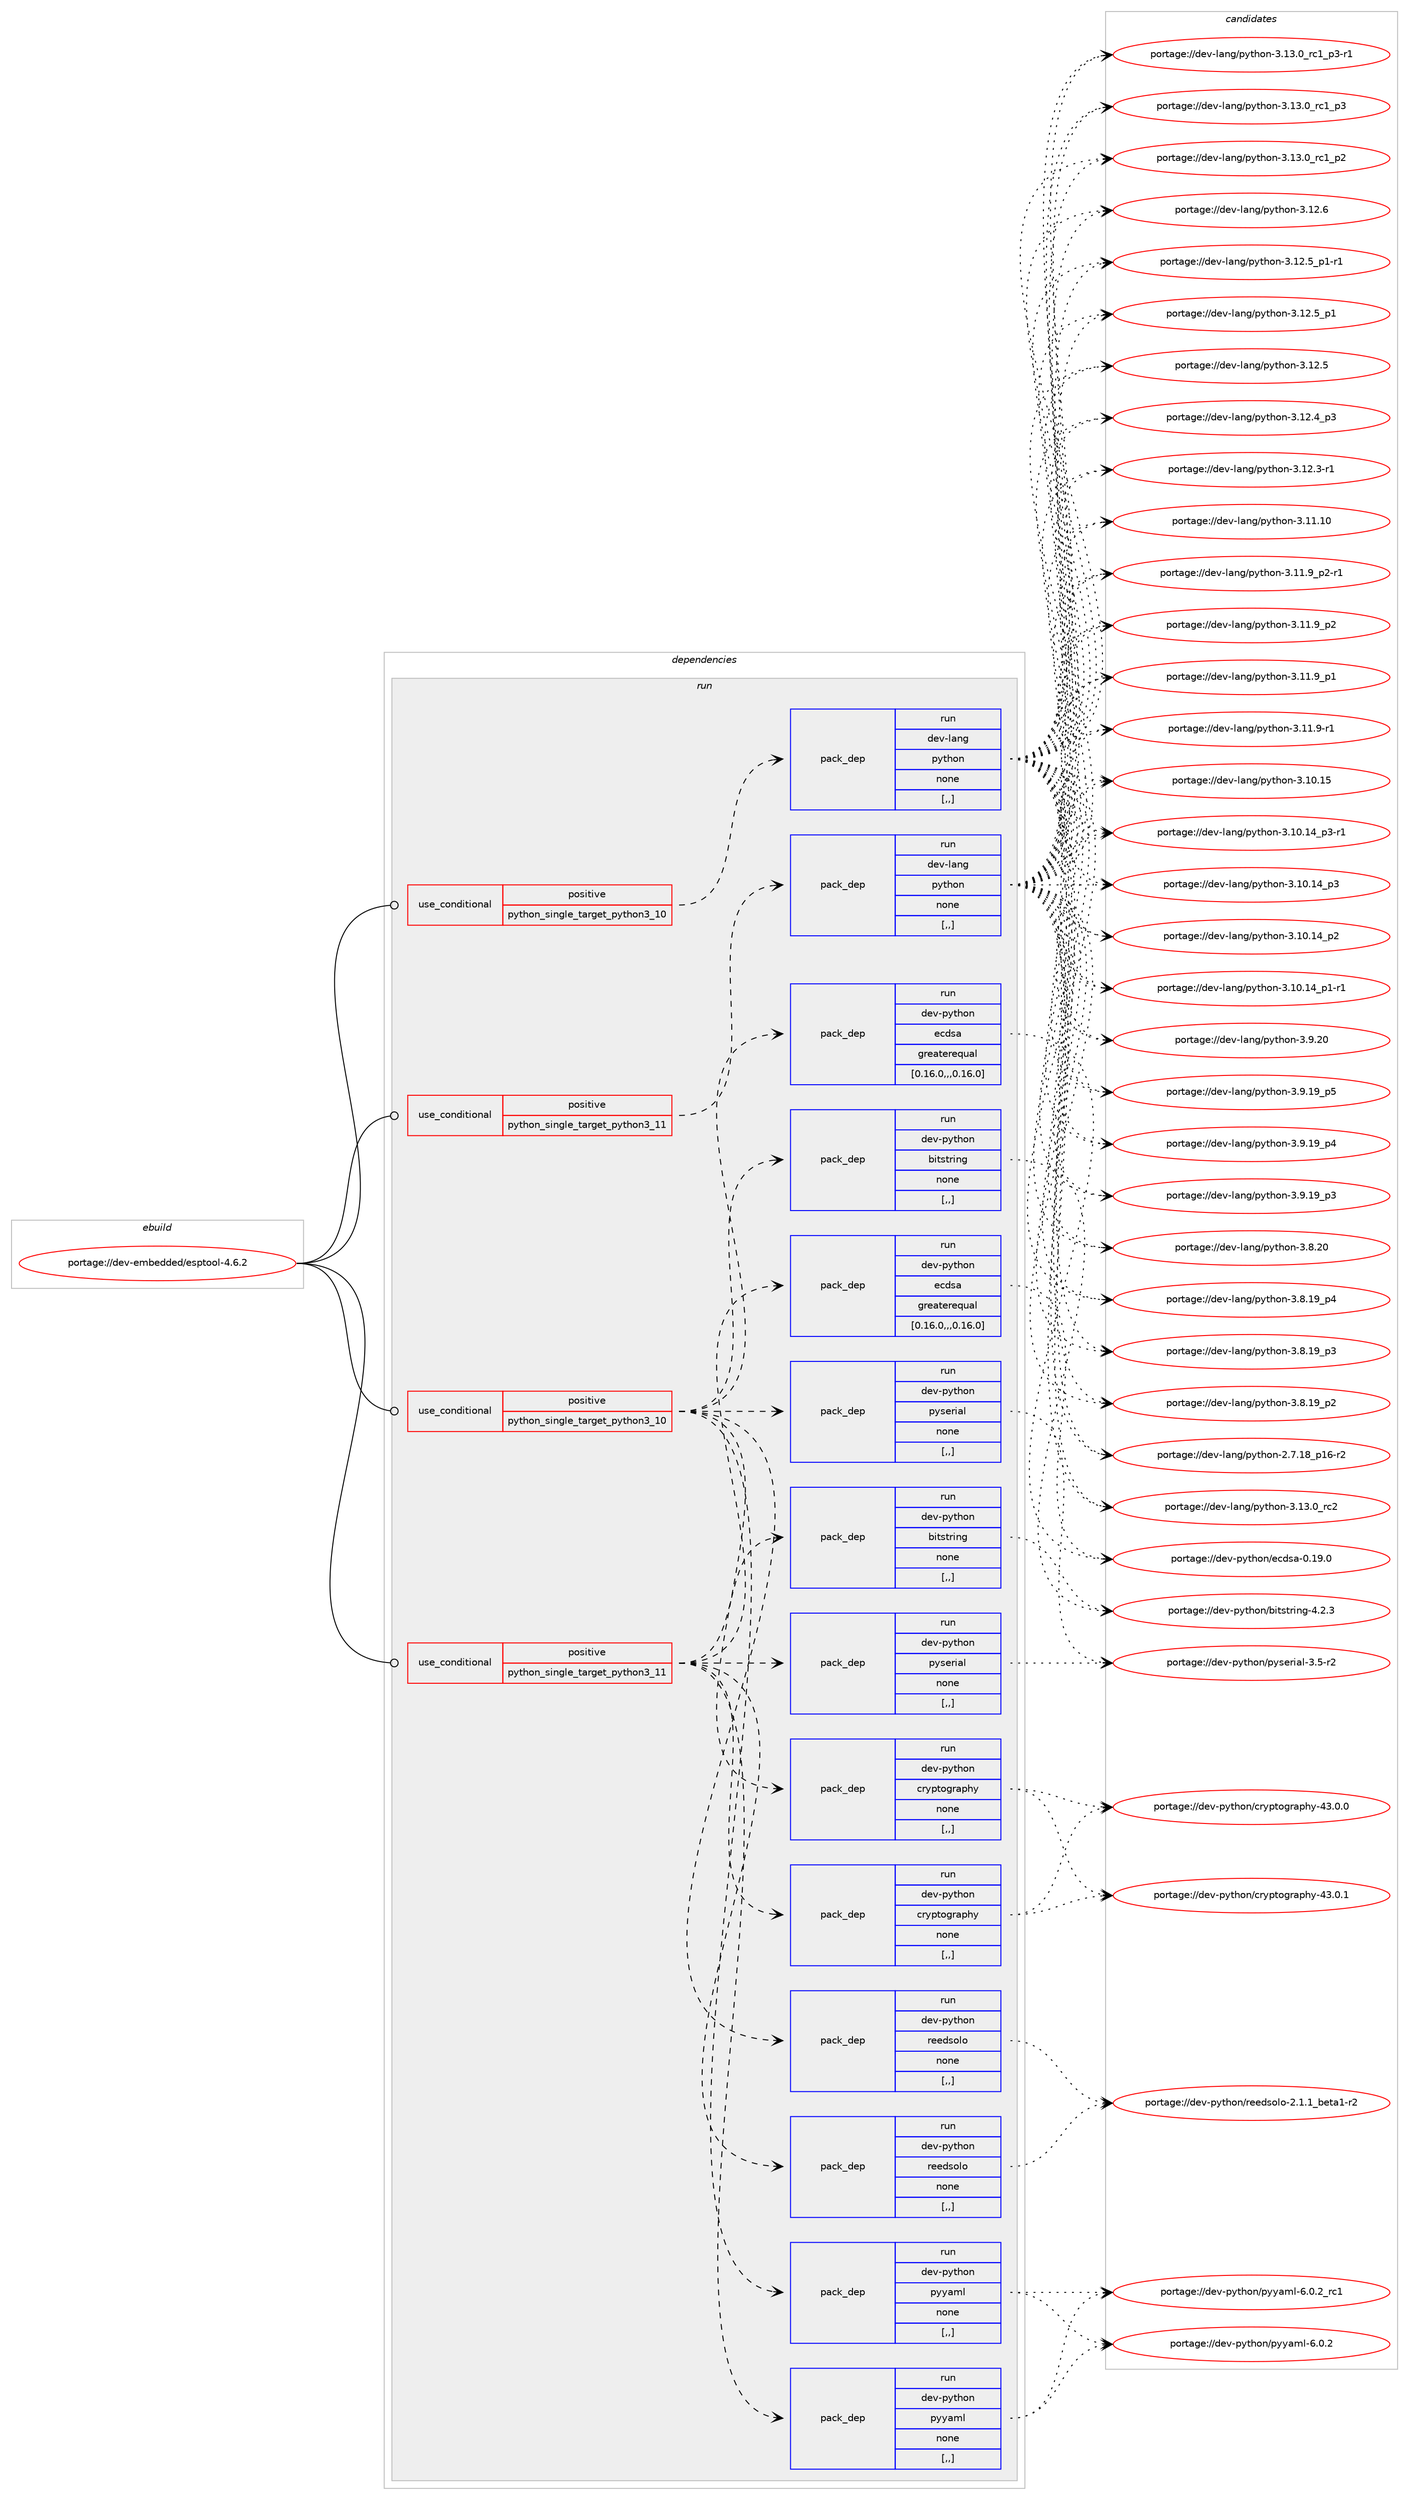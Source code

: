 digraph prolog {

# *************
# Graph options
# *************

newrank=true;
concentrate=true;
compound=true;
graph [rankdir=LR,fontname=Helvetica,fontsize=10,ranksep=1.5];#, ranksep=2.5, nodesep=0.2];
edge  [arrowhead=vee];
node  [fontname=Helvetica,fontsize=10];

# **********
# The ebuild
# **********

subgraph cluster_leftcol {
color=gray;
label=<<i>ebuild</i>>;
id [label="portage://dev-embedded/esptool-4.6.2", color=red, width=4, href="../dev-embedded/esptool-4.6.2.svg"];
}

# ****************
# The dependencies
# ****************

subgraph cluster_midcol {
color=gray;
label=<<i>dependencies</i>>;
subgraph cluster_compile {
fillcolor="#eeeeee";
style=filled;
label=<<i>compile</i>>;
}
subgraph cluster_compileandrun {
fillcolor="#eeeeee";
style=filled;
label=<<i>compile and run</i>>;
}
subgraph cluster_run {
fillcolor="#eeeeee";
style=filled;
label=<<i>run</i>>;
subgraph cond149595 {
dependency567367 [label=<<TABLE BORDER="0" CELLBORDER="1" CELLSPACING="0" CELLPADDING="4"><TR><TD ROWSPAN="3" CELLPADDING="10">use_conditional</TD></TR><TR><TD>positive</TD></TR><TR><TD>python_single_target_python3_10</TD></TR></TABLE>>, shape=none, color=red];
subgraph pack413223 {
dependency567368 [label=<<TABLE BORDER="0" CELLBORDER="1" CELLSPACING="0" CELLPADDING="4" WIDTH="220"><TR><TD ROWSPAN="6" CELLPADDING="30">pack_dep</TD></TR><TR><TD WIDTH="110">run</TD></TR><TR><TD>dev-lang</TD></TR><TR><TD>python</TD></TR><TR><TD>none</TD></TR><TR><TD>[,,]</TD></TR></TABLE>>, shape=none, color=blue];
}
dependency567367:e -> dependency567368:w [weight=20,style="dashed",arrowhead="vee"];
}
id:e -> dependency567367:w [weight=20,style="solid",arrowhead="odot"];
subgraph cond149596 {
dependency567369 [label=<<TABLE BORDER="0" CELLBORDER="1" CELLSPACING="0" CELLPADDING="4"><TR><TD ROWSPAN="3" CELLPADDING="10">use_conditional</TD></TR><TR><TD>positive</TD></TR><TR><TD>python_single_target_python3_10</TD></TR></TABLE>>, shape=none, color=red];
subgraph pack413224 {
dependency567370 [label=<<TABLE BORDER="0" CELLBORDER="1" CELLSPACING="0" CELLPADDING="4" WIDTH="220"><TR><TD ROWSPAN="6" CELLPADDING="30">pack_dep</TD></TR><TR><TD WIDTH="110">run</TD></TR><TR><TD>dev-python</TD></TR><TR><TD>bitstring</TD></TR><TR><TD>none</TD></TR><TR><TD>[,,]</TD></TR></TABLE>>, shape=none, color=blue];
}
dependency567369:e -> dependency567370:w [weight=20,style="dashed",arrowhead="vee"];
subgraph pack413225 {
dependency567371 [label=<<TABLE BORDER="0" CELLBORDER="1" CELLSPACING="0" CELLPADDING="4" WIDTH="220"><TR><TD ROWSPAN="6" CELLPADDING="30">pack_dep</TD></TR><TR><TD WIDTH="110">run</TD></TR><TR><TD>dev-python</TD></TR><TR><TD>cryptography</TD></TR><TR><TD>none</TD></TR><TR><TD>[,,]</TD></TR></TABLE>>, shape=none, color=blue];
}
dependency567369:e -> dependency567371:w [weight=20,style="dashed",arrowhead="vee"];
subgraph pack413226 {
dependency567372 [label=<<TABLE BORDER="0" CELLBORDER="1" CELLSPACING="0" CELLPADDING="4" WIDTH="220"><TR><TD ROWSPAN="6" CELLPADDING="30">pack_dep</TD></TR><TR><TD WIDTH="110">run</TD></TR><TR><TD>dev-python</TD></TR><TR><TD>ecdsa</TD></TR><TR><TD>greaterequal</TD></TR><TR><TD>[0.16.0,,,0.16.0]</TD></TR></TABLE>>, shape=none, color=blue];
}
dependency567369:e -> dependency567372:w [weight=20,style="dashed",arrowhead="vee"];
subgraph pack413227 {
dependency567373 [label=<<TABLE BORDER="0" CELLBORDER="1" CELLSPACING="0" CELLPADDING="4" WIDTH="220"><TR><TD ROWSPAN="6" CELLPADDING="30">pack_dep</TD></TR><TR><TD WIDTH="110">run</TD></TR><TR><TD>dev-python</TD></TR><TR><TD>pyserial</TD></TR><TR><TD>none</TD></TR><TR><TD>[,,]</TD></TR></TABLE>>, shape=none, color=blue];
}
dependency567369:e -> dependency567373:w [weight=20,style="dashed",arrowhead="vee"];
subgraph pack413228 {
dependency567374 [label=<<TABLE BORDER="0" CELLBORDER="1" CELLSPACING="0" CELLPADDING="4" WIDTH="220"><TR><TD ROWSPAN="6" CELLPADDING="30">pack_dep</TD></TR><TR><TD WIDTH="110">run</TD></TR><TR><TD>dev-python</TD></TR><TR><TD>pyyaml</TD></TR><TR><TD>none</TD></TR><TR><TD>[,,]</TD></TR></TABLE>>, shape=none, color=blue];
}
dependency567369:e -> dependency567374:w [weight=20,style="dashed",arrowhead="vee"];
subgraph pack413229 {
dependency567375 [label=<<TABLE BORDER="0" CELLBORDER="1" CELLSPACING="0" CELLPADDING="4" WIDTH="220"><TR><TD ROWSPAN="6" CELLPADDING="30">pack_dep</TD></TR><TR><TD WIDTH="110">run</TD></TR><TR><TD>dev-python</TD></TR><TR><TD>reedsolo</TD></TR><TR><TD>none</TD></TR><TR><TD>[,,]</TD></TR></TABLE>>, shape=none, color=blue];
}
dependency567369:e -> dependency567375:w [weight=20,style="dashed",arrowhead="vee"];
}
id:e -> dependency567369:w [weight=20,style="solid",arrowhead="odot"];
subgraph cond149597 {
dependency567376 [label=<<TABLE BORDER="0" CELLBORDER="1" CELLSPACING="0" CELLPADDING="4"><TR><TD ROWSPAN="3" CELLPADDING="10">use_conditional</TD></TR><TR><TD>positive</TD></TR><TR><TD>python_single_target_python3_11</TD></TR></TABLE>>, shape=none, color=red];
subgraph pack413230 {
dependency567377 [label=<<TABLE BORDER="0" CELLBORDER="1" CELLSPACING="0" CELLPADDING="4" WIDTH="220"><TR><TD ROWSPAN="6" CELLPADDING="30">pack_dep</TD></TR><TR><TD WIDTH="110">run</TD></TR><TR><TD>dev-lang</TD></TR><TR><TD>python</TD></TR><TR><TD>none</TD></TR><TR><TD>[,,]</TD></TR></TABLE>>, shape=none, color=blue];
}
dependency567376:e -> dependency567377:w [weight=20,style="dashed",arrowhead="vee"];
}
id:e -> dependency567376:w [weight=20,style="solid",arrowhead="odot"];
subgraph cond149598 {
dependency567378 [label=<<TABLE BORDER="0" CELLBORDER="1" CELLSPACING="0" CELLPADDING="4"><TR><TD ROWSPAN="3" CELLPADDING="10">use_conditional</TD></TR><TR><TD>positive</TD></TR><TR><TD>python_single_target_python3_11</TD></TR></TABLE>>, shape=none, color=red];
subgraph pack413231 {
dependency567379 [label=<<TABLE BORDER="0" CELLBORDER="1" CELLSPACING="0" CELLPADDING="4" WIDTH="220"><TR><TD ROWSPAN="6" CELLPADDING="30">pack_dep</TD></TR><TR><TD WIDTH="110">run</TD></TR><TR><TD>dev-python</TD></TR><TR><TD>bitstring</TD></TR><TR><TD>none</TD></TR><TR><TD>[,,]</TD></TR></TABLE>>, shape=none, color=blue];
}
dependency567378:e -> dependency567379:w [weight=20,style="dashed",arrowhead="vee"];
subgraph pack413232 {
dependency567380 [label=<<TABLE BORDER="0" CELLBORDER="1" CELLSPACING="0" CELLPADDING="4" WIDTH="220"><TR><TD ROWSPAN="6" CELLPADDING="30">pack_dep</TD></TR><TR><TD WIDTH="110">run</TD></TR><TR><TD>dev-python</TD></TR><TR><TD>cryptography</TD></TR><TR><TD>none</TD></TR><TR><TD>[,,]</TD></TR></TABLE>>, shape=none, color=blue];
}
dependency567378:e -> dependency567380:w [weight=20,style="dashed",arrowhead="vee"];
subgraph pack413233 {
dependency567381 [label=<<TABLE BORDER="0" CELLBORDER="1" CELLSPACING="0" CELLPADDING="4" WIDTH="220"><TR><TD ROWSPAN="6" CELLPADDING="30">pack_dep</TD></TR><TR><TD WIDTH="110">run</TD></TR><TR><TD>dev-python</TD></TR><TR><TD>ecdsa</TD></TR><TR><TD>greaterequal</TD></TR><TR><TD>[0.16.0,,,0.16.0]</TD></TR></TABLE>>, shape=none, color=blue];
}
dependency567378:e -> dependency567381:w [weight=20,style="dashed",arrowhead="vee"];
subgraph pack413234 {
dependency567382 [label=<<TABLE BORDER="0" CELLBORDER="1" CELLSPACING="0" CELLPADDING="4" WIDTH="220"><TR><TD ROWSPAN="6" CELLPADDING="30">pack_dep</TD></TR><TR><TD WIDTH="110">run</TD></TR><TR><TD>dev-python</TD></TR><TR><TD>pyserial</TD></TR><TR><TD>none</TD></TR><TR><TD>[,,]</TD></TR></TABLE>>, shape=none, color=blue];
}
dependency567378:e -> dependency567382:w [weight=20,style="dashed",arrowhead="vee"];
subgraph pack413235 {
dependency567383 [label=<<TABLE BORDER="0" CELLBORDER="1" CELLSPACING="0" CELLPADDING="4" WIDTH="220"><TR><TD ROWSPAN="6" CELLPADDING="30">pack_dep</TD></TR><TR><TD WIDTH="110">run</TD></TR><TR><TD>dev-python</TD></TR><TR><TD>pyyaml</TD></TR><TR><TD>none</TD></TR><TR><TD>[,,]</TD></TR></TABLE>>, shape=none, color=blue];
}
dependency567378:e -> dependency567383:w [weight=20,style="dashed",arrowhead="vee"];
subgraph pack413236 {
dependency567384 [label=<<TABLE BORDER="0" CELLBORDER="1" CELLSPACING="0" CELLPADDING="4" WIDTH="220"><TR><TD ROWSPAN="6" CELLPADDING="30">pack_dep</TD></TR><TR><TD WIDTH="110">run</TD></TR><TR><TD>dev-python</TD></TR><TR><TD>reedsolo</TD></TR><TR><TD>none</TD></TR><TR><TD>[,,]</TD></TR></TABLE>>, shape=none, color=blue];
}
dependency567378:e -> dependency567384:w [weight=20,style="dashed",arrowhead="vee"];
}
id:e -> dependency567378:w [weight=20,style="solid",arrowhead="odot"];
}
}

# **************
# The candidates
# **************

subgraph cluster_choices {
rank=same;
color=gray;
label=<<i>candidates</i>>;

subgraph choice413223 {
color=black;
nodesep=1;
choice10010111845108971101034711212111610411111045514649514648951149950 [label="portage://dev-lang/python-3.13.0_rc2", color=red, width=4,href="../dev-lang/python-3.13.0_rc2.svg"];
choice1001011184510897110103471121211161041111104551464951464895114994995112514511449 [label="portage://dev-lang/python-3.13.0_rc1_p3-r1", color=red, width=4,href="../dev-lang/python-3.13.0_rc1_p3-r1.svg"];
choice100101118451089711010347112121116104111110455146495146489511499499511251 [label="portage://dev-lang/python-3.13.0_rc1_p3", color=red, width=4,href="../dev-lang/python-3.13.0_rc1_p3.svg"];
choice100101118451089711010347112121116104111110455146495146489511499499511250 [label="portage://dev-lang/python-3.13.0_rc1_p2", color=red, width=4,href="../dev-lang/python-3.13.0_rc1_p2.svg"];
choice10010111845108971101034711212111610411111045514649504654 [label="portage://dev-lang/python-3.12.6", color=red, width=4,href="../dev-lang/python-3.12.6.svg"];
choice1001011184510897110103471121211161041111104551464950465395112494511449 [label="portage://dev-lang/python-3.12.5_p1-r1", color=red, width=4,href="../dev-lang/python-3.12.5_p1-r1.svg"];
choice100101118451089711010347112121116104111110455146495046539511249 [label="portage://dev-lang/python-3.12.5_p1", color=red, width=4,href="../dev-lang/python-3.12.5_p1.svg"];
choice10010111845108971101034711212111610411111045514649504653 [label="portage://dev-lang/python-3.12.5", color=red, width=4,href="../dev-lang/python-3.12.5.svg"];
choice100101118451089711010347112121116104111110455146495046529511251 [label="portage://dev-lang/python-3.12.4_p3", color=red, width=4,href="../dev-lang/python-3.12.4_p3.svg"];
choice100101118451089711010347112121116104111110455146495046514511449 [label="portage://dev-lang/python-3.12.3-r1", color=red, width=4,href="../dev-lang/python-3.12.3-r1.svg"];
choice1001011184510897110103471121211161041111104551464949464948 [label="portage://dev-lang/python-3.11.10", color=red, width=4,href="../dev-lang/python-3.11.10.svg"];
choice1001011184510897110103471121211161041111104551464949465795112504511449 [label="portage://dev-lang/python-3.11.9_p2-r1", color=red, width=4,href="../dev-lang/python-3.11.9_p2-r1.svg"];
choice100101118451089711010347112121116104111110455146494946579511250 [label="portage://dev-lang/python-3.11.9_p2", color=red, width=4,href="../dev-lang/python-3.11.9_p2.svg"];
choice100101118451089711010347112121116104111110455146494946579511249 [label="portage://dev-lang/python-3.11.9_p1", color=red, width=4,href="../dev-lang/python-3.11.9_p1.svg"];
choice100101118451089711010347112121116104111110455146494946574511449 [label="portage://dev-lang/python-3.11.9-r1", color=red, width=4,href="../dev-lang/python-3.11.9-r1.svg"];
choice1001011184510897110103471121211161041111104551464948464953 [label="portage://dev-lang/python-3.10.15", color=red, width=4,href="../dev-lang/python-3.10.15.svg"];
choice100101118451089711010347112121116104111110455146494846495295112514511449 [label="portage://dev-lang/python-3.10.14_p3-r1", color=red, width=4,href="../dev-lang/python-3.10.14_p3-r1.svg"];
choice10010111845108971101034711212111610411111045514649484649529511251 [label="portage://dev-lang/python-3.10.14_p3", color=red, width=4,href="../dev-lang/python-3.10.14_p3.svg"];
choice10010111845108971101034711212111610411111045514649484649529511250 [label="portage://dev-lang/python-3.10.14_p2", color=red, width=4,href="../dev-lang/python-3.10.14_p2.svg"];
choice100101118451089711010347112121116104111110455146494846495295112494511449 [label="portage://dev-lang/python-3.10.14_p1-r1", color=red, width=4,href="../dev-lang/python-3.10.14_p1-r1.svg"];
choice10010111845108971101034711212111610411111045514657465048 [label="portage://dev-lang/python-3.9.20", color=red, width=4,href="../dev-lang/python-3.9.20.svg"];
choice100101118451089711010347112121116104111110455146574649579511253 [label="portage://dev-lang/python-3.9.19_p5", color=red, width=4,href="../dev-lang/python-3.9.19_p5.svg"];
choice100101118451089711010347112121116104111110455146574649579511252 [label="portage://dev-lang/python-3.9.19_p4", color=red, width=4,href="../dev-lang/python-3.9.19_p4.svg"];
choice100101118451089711010347112121116104111110455146574649579511251 [label="portage://dev-lang/python-3.9.19_p3", color=red, width=4,href="../dev-lang/python-3.9.19_p3.svg"];
choice10010111845108971101034711212111610411111045514656465048 [label="portage://dev-lang/python-3.8.20", color=red, width=4,href="../dev-lang/python-3.8.20.svg"];
choice100101118451089711010347112121116104111110455146564649579511252 [label="portage://dev-lang/python-3.8.19_p4", color=red, width=4,href="../dev-lang/python-3.8.19_p4.svg"];
choice100101118451089711010347112121116104111110455146564649579511251 [label="portage://dev-lang/python-3.8.19_p3", color=red, width=4,href="../dev-lang/python-3.8.19_p3.svg"];
choice100101118451089711010347112121116104111110455146564649579511250 [label="portage://dev-lang/python-3.8.19_p2", color=red, width=4,href="../dev-lang/python-3.8.19_p2.svg"];
choice100101118451089711010347112121116104111110455046554649569511249544511450 [label="portage://dev-lang/python-2.7.18_p16-r2", color=red, width=4,href="../dev-lang/python-2.7.18_p16-r2.svg"];
dependency567368:e -> choice10010111845108971101034711212111610411111045514649514648951149950:w [style=dotted,weight="100"];
dependency567368:e -> choice1001011184510897110103471121211161041111104551464951464895114994995112514511449:w [style=dotted,weight="100"];
dependency567368:e -> choice100101118451089711010347112121116104111110455146495146489511499499511251:w [style=dotted,weight="100"];
dependency567368:e -> choice100101118451089711010347112121116104111110455146495146489511499499511250:w [style=dotted,weight="100"];
dependency567368:e -> choice10010111845108971101034711212111610411111045514649504654:w [style=dotted,weight="100"];
dependency567368:e -> choice1001011184510897110103471121211161041111104551464950465395112494511449:w [style=dotted,weight="100"];
dependency567368:e -> choice100101118451089711010347112121116104111110455146495046539511249:w [style=dotted,weight="100"];
dependency567368:e -> choice10010111845108971101034711212111610411111045514649504653:w [style=dotted,weight="100"];
dependency567368:e -> choice100101118451089711010347112121116104111110455146495046529511251:w [style=dotted,weight="100"];
dependency567368:e -> choice100101118451089711010347112121116104111110455146495046514511449:w [style=dotted,weight="100"];
dependency567368:e -> choice1001011184510897110103471121211161041111104551464949464948:w [style=dotted,weight="100"];
dependency567368:e -> choice1001011184510897110103471121211161041111104551464949465795112504511449:w [style=dotted,weight="100"];
dependency567368:e -> choice100101118451089711010347112121116104111110455146494946579511250:w [style=dotted,weight="100"];
dependency567368:e -> choice100101118451089711010347112121116104111110455146494946579511249:w [style=dotted,weight="100"];
dependency567368:e -> choice100101118451089711010347112121116104111110455146494946574511449:w [style=dotted,weight="100"];
dependency567368:e -> choice1001011184510897110103471121211161041111104551464948464953:w [style=dotted,weight="100"];
dependency567368:e -> choice100101118451089711010347112121116104111110455146494846495295112514511449:w [style=dotted,weight="100"];
dependency567368:e -> choice10010111845108971101034711212111610411111045514649484649529511251:w [style=dotted,weight="100"];
dependency567368:e -> choice10010111845108971101034711212111610411111045514649484649529511250:w [style=dotted,weight="100"];
dependency567368:e -> choice100101118451089711010347112121116104111110455146494846495295112494511449:w [style=dotted,weight="100"];
dependency567368:e -> choice10010111845108971101034711212111610411111045514657465048:w [style=dotted,weight="100"];
dependency567368:e -> choice100101118451089711010347112121116104111110455146574649579511253:w [style=dotted,weight="100"];
dependency567368:e -> choice100101118451089711010347112121116104111110455146574649579511252:w [style=dotted,weight="100"];
dependency567368:e -> choice100101118451089711010347112121116104111110455146574649579511251:w [style=dotted,weight="100"];
dependency567368:e -> choice10010111845108971101034711212111610411111045514656465048:w [style=dotted,weight="100"];
dependency567368:e -> choice100101118451089711010347112121116104111110455146564649579511252:w [style=dotted,weight="100"];
dependency567368:e -> choice100101118451089711010347112121116104111110455146564649579511251:w [style=dotted,weight="100"];
dependency567368:e -> choice100101118451089711010347112121116104111110455146564649579511250:w [style=dotted,weight="100"];
dependency567368:e -> choice100101118451089711010347112121116104111110455046554649569511249544511450:w [style=dotted,weight="100"];
}
subgraph choice413224 {
color=black;
nodesep=1;
choice100101118451121211161041111104798105116115116114105110103455246504651 [label="portage://dev-python/bitstring-4.2.3", color=red, width=4,href="../dev-python/bitstring-4.2.3.svg"];
dependency567370:e -> choice100101118451121211161041111104798105116115116114105110103455246504651:w [style=dotted,weight="100"];
}
subgraph choice413225 {
color=black;
nodesep=1;
choice1001011184511212111610411111047991141211121161111031149711210412145525146484649 [label="portage://dev-python/cryptography-43.0.1", color=red, width=4,href="../dev-python/cryptography-43.0.1.svg"];
choice1001011184511212111610411111047991141211121161111031149711210412145525146484648 [label="portage://dev-python/cryptography-43.0.0", color=red, width=4,href="../dev-python/cryptography-43.0.0.svg"];
dependency567371:e -> choice1001011184511212111610411111047991141211121161111031149711210412145525146484649:w [style=dotted,weight="100"];
dependency567371:e -> choice1001011184511212111610411111047991141211121161111031149711210412145525146484648:w [style=dotted,weight="100"];
}
subgraph choice413226 {
color=black;
nodesep=1;
choice1001011184511212111610411111047101991001159745484649574648 [label="portage://dev-python/ecdsa-0.19.0", color=red, width=4,href="../dev-python/ecdsa-0.19.0.svg"];
dependency567372:e -> choice1001011184511212111610411111047101991001159745484649574648:w [style=dotted,weight="100"];
}
subgraph choice413227 {
color=black;
nodesep=1;
choice100101118451121211161041111104711212111510111410597108455146534511450 [label="portage://dev-python/pyserial-3.5-r2", color=red, width=4,href="../dev-python/pyserial-3.5-r2.svg"];
dependency567373:e -> choice100101118451121211161041111104711212111510111410597108455146534511450:w [style=dotted,weight="100"];
}
subgraph choice413228 {
color=black;
nodesep=1;
choice100101118451121211161041111104711212112197109108455446484650951149949 [label="portage://dev-python/pyyaml-6.0.2_rc1", color=red, width=4,href="../dev-python/pyyaml-6.0.2_rc1.svg"];
choice100101118451121211161041111104711212112197109108455446484650 [label="portage://dev-python/pyyaml-6.0.2", color=red, width=4,href="../dev-python/pyyaml-6.0.2.svg"];
dependency567374:e -> choice100101118451121211161041111104711212112197109108455446484650951149949:w [style=dotted,weight="100"];
dependency567374:e -> choice100101118451121211161041111104711212112197109108455446484650:w [style=dotted,weight="100"];
}
subgraph choice413229 {
color=black;
nodesep=1;
choice1001011184511212111610411111047114101101100115111108111455046494649959810111697494511450 [label="portage://dev-python/reedsolo-2.1.1_beta1-r2", color=red, width=4,href="../dev-python/reedsolo-2.1.1_beta1-r2.svg"];
dependency567375:e -> choice1001011184511212111610411111047114101101100115111108111455046494649959810111697494511450:w [style=dotted,weight="100"];
}
subgraph choice413230 {
color=black;
nodesep=1;
choice10010111845108971101034711212111610411111045514649514648951149950 [label="portage://dev-lang/python-3.13.0_rc2", color=red, width=4,href="../dev-lang/python-3.13.0_rc2.svg"];
choice1001011184510897110103471121211161041111104551464951464895114994995112514511449 [label="portage://dev-lang/python-3.13.0_rc1_p3-r1", color=red, width=4,href="../dev-lang/python-3.13.0_rc1_p3-r1.svg"];
choice100101118451089711010347112121116104111110455146495146489511499499511251 [label="portage://dev-lang/python-3.13.0_rc1_p3", color=red, width=4,href="../dev-lang/python-3.13.0_rc1_p3.svg"];
choice100101118451089711010347112121116104111110455146495146489511499499511250 [label="portage://dev-lang/python-3.13.0_rc1_p2", color=red, width=4,href="../dev-lang/python-3.13.0_rc1_p2.svg"];
choice10010111845108971101034711212111610411111045514649504654 [label="portage://dev-lang/python-3.12.6", color=red, width=4,href="../dev-lang/python-3.12.6.svg"];
choice1001011184510897110103471121211161041111104551464950465395112494511449 [label="portage://dev-lang/python-3.12.5_p1-r1", color=red, width=4,href="../dev-lang/python-3.12.5_p1-r1.svg"];
choice100101118451089711010347112121116104111110455146495046539511249 [label="portage://dev-lang/python-3.12.5_p1", color=red, width=4,href="../dev-lang/python-3.12.5_p1.svg"];
choice10010111845108971101034711212111610411111045514649504653 [label="portage://dev-lang/python-3.12.5", color=red, width=4,href="../dev-lang/python-3.12.5.svg"];
choice100101118451089711010347112121116104111110455146495046529511251 [label="portage://dev-lang/python-3.12.4_p3", color=red, width=4,href="../dev-lang/python-3.12.4_p3.svg"];
choice100101118451089711010347112121116104111110455146495046514511449 [label="portage://dev-lang/python-3.12.3-r1", color=red, width=4,href="../dev-lang/python-3.12.3-r1.svg"];
choice1001011184510897110103471121211161041111104551464949464948 [label="portage://dev-lang/python-3.11.10", color=red, width=4,href="../dev-lang/python-3.11.10.svg"];
choice1001011184510897110103471121211161041111104551464949465795112504511449 [label="portage://dev-lang/python-3.11.9_p2-r1", color=red, width=4,href="../dev-lang/python-3.11.9_p2-r1.svg"];
choice100101118451089711010347112121116104111110455146494946579511250 [label="portage://dev-lang/python-3.11.9_p2", color=red, width=4,href="../dev-lang/python-3.11.9_p2.svg"];
choice100101118451089711010347112121116104111110455146494946579511249 [label="portage://dev-lang/python-3.11.9_p1", color=red, width=4,href="../dev-lang/python-3.11.9_p1.svg"];
choice100101118451089711010347112121116104111110455146494946574511449 [label="portage://dev-lang/python-3.11.9-r1", color=red, width=4,href="../dev-lang/python-3.11.9-r1.svg"];
choice1001011184510897110103471121211161041111104551464948464953 [label="portage://dev-lang/python-3.10.15", color=red, width=4,href="../dev-lang/python-3.10.15.svg"];
choice100101118451089711010347112121116104111110455146494846495295112514511449 [label="portage://dev-lang/python-3.10.14_p3-r1", color=red, width=4,href="../dev-lang/python-3.10.14_p3-r1.svg"];
choice10010111845108971101034711212111610411111045514649484649529511251 [label="portage://dev-lang/python-3.10.14_p3", color=red, width=4,href="../dev-lang/python-3.10.14_p3.svg"];
choice10010111845108971101034711212111610411111045514649484649529511250 [label="portage://dev-lang/python-3.10.14_p2", color=red, width=4,href="../dev-lang/python-3.10.14_p2.svg"];
choice100101118451089711010347112121116104111110455146494846495295112494511449 [label="portage://dev-lang/python-3.10.14_p1-r1", color=red, width=4,href="../dev-lang/python-3.10.14_p1-r1.svg"];
choice10010111845108971101034711212111610411111045514657465048 [label="portage://dev-lang/python-3.9.20", color=red, width=4,href="../dev-lang/python-3.9.20.svg"];
choice100101118451089711010347112121116104111110455146574649579511253 [label="portage://dev-lang/python-3.9.19_p5", color=red, width=4,href="../dev-lang/python-3.9.19_p5.svg"];
choice100101118451089711010347112121116104111110455146574649579511252 [label="portage://dev-lang/python-3.9.19_p4", color=red, width=4,href="../dev-lang/python-3.9.19_p4.svg"];
choice100101118451089711010347112121116104111110455146574649579511251 [label="portage://dev-lang/python-3.9.19_p3", color=red, width=4,href="../dev-lang/python-3.9.19_p3.svg"];
choice10010111845108971101034711212111610411111045514656465048 [label="portage://dev-lang/python-3.8.20", color=red, width=4,href="../dev-lang/python-3.8.20.svg"];
choice100101118451089711010347112121116104111110455146564649579511252 [label="portage://dev-lang/python-3.8.19_p4", color=red, width=4,href="../dev-lang/python-3.8.19_p4.svg"];
choice100101118451089711010347112121116104111110455146564649579511251 [label="portage://dev-lang/python-3.8.19_p3", color=red, width=4,href="../dev-lang/python-3.8.19_p3.svg"];
choice100101118451089711010347112121116104111110455146564649579511250 [label="portage://dev-lang/python-3.8.19_p2", color=red, width=4,href="../dev-lang/python-3.8.19_p2.svg"];
choice100101118451089711010347112121116104111110455046554649569511249544511450 [label="portage://dev-lang/python-2.7.18_p16-r2", color=red, width=4,href="../dev-lang/python-2.7.18_p16-r2.svg"];
dependency567377:e -> choice10010111845108971101034711212111610411111045514649514648951149950:w [style=dotted,weight="100"];
dependency567377:e -> choice1001011184510897110103471121211161041111104551464951464895114994995112514511449:w [style=dotted,weight="100"];
dependency567377:e -> choice100101118451089711010347112121116104111110455146495146489511499499511251:w [style=dotted,weight="100"];
dependency567377:e -> choice100101118451089711010347112121116104111110455146495146489511499499511250:w [style=dotted,weight="100"];
dependency567377:e -> choice10010111845108971101034711212111610411111045514649504654:w [style=dotted,weight="100"];
dependency567377:e -> choice1001011184510897110103471121211161041111104551464950465395112494511449:w [style=dotted,weight="100"];
dependency567377:e -> choice100101118451089711010347112121116104111110455146495046539511249:w [style=dotted,weight="100"];
dependency567377:e -> choice10010111845108971101034711212111610411111045514649504653:w [style=dotted,weight="100"];
dependency567377:e -> choice100101118451089711010347112121116104111110455146495046529511251:w [style=dotted,weight="100"];
dependency567377:e -> choice100101118451089711010347112121116104111110455146495046514511449:w [style=dotted,weight="100"];
dependency567377:e -> choice1001011184510897110103471121211161041111104551464949464948:w [style=dotted,weight="100"];
dependency567377:e -> choice1001011184510897110103471121211161041111104551464949465795112504511449:w [style=dotted,weight="100"];
dependency567377:e -> choice100101118451089711010347112121116104111110455146494946579511250:w [style=dotted,weight="100"];
dependency567377:e -> choice100101118451089711010347112121116104111110455146494946579511249:w [style=dotted,weight="100"];
dependency567377:e -> choice100101118451089711010347112121116104111110455146494946574511449:w [style=dotted,weight="100"];
dependency567377:e -> choice1001011184510897110103471121211161041111104551464948464953:w [style=dotted,weight="100"];
dependency567377:e -> choice100101118451089711010347112121116104111110455146494846495295112514511449:w [style=dotted,weight="100"];
dependency567377:e -> choice10010111845108971101034711212111610411111045514649484649529511251:w [style=dotted,weight="100"];
dependency567377:e -> choice10010111845108971101034711212111610411111045514649484649529511250:w [style=dotted,weight="100"];
dependency567377:e -> choice100101118451089711010347112121116104111110455146494846495295112494511449:w [style=dotted,weight="100"];
dependency567377:e -> choice10010111845108971101034711212111610411111045514657465048:w [style=dotted,weight="100"];
dependency567377:e -> choice100101118451089711010347112121116104111110455146574649579511253:w [style=dotted,weight="100"];
dependency567377:e -> choice100101118451089711010347112121116104111110455146574649579511252:w [style=dotted,weight="100"];
dependency567377:e -> choice100101118451089711010347112121116104111110455146574649579511251:w [style=dotted,weight="100"];
dependency567377:e -> choice10010111845108971101034711212111610411111045514656465048:w [style=dotted,weight="100"];
dependency567377:e -> choice100101118451089711010347112121116104111110455146564649579511252:w [style=dotted,weight="100"];
dependency567377:e -> choice100101118451089711010347112121116104111110455146564649579511251:w [style=dotted,weight="100"];
dependency567377:e -> choice100101118451089711010347112121116104111110455146564649579511250:w [style=dotted,weight="100"];
dependency567377:e -> choice100101118451089711010347112121116104111110455046554649569511249544511450:w [style=dotted,weight="100"];
}
subgraph choice413231 {
color=black;
nodesep=1;
choice100101118451121211161041111104798105116115116114105110103455246504651 [label="portage://dev-python/bitstring-4.2.3", color=red, width=4,href="../dev-python/bitstring-4.2.3.svg"];
dependency567379:e -> choice100101118451121211161041111104798105116115116114105110103455246504651:w [style=dotted,weight="100"];
}
subgraph choice413232 {
color=black;
nodesep=1;
choice1001011184511212111610411111047991141211121161111031149711210412145525146484649 [label="portage://dev-python/cryptography-43.0.1", color=red, width=4,href="../dev-python/cryptography-43.0.1.svg"];
choice1001011184511212111610411111047991141211121161111031149711210412145525146484648 [label="portage://dev-python/cryptography-43.0.0", color=red, width=4,href="../dev-python/cryptography-43.0.0.svg"];
dependency567380:e -> choice1001011184511212111610411111047991141211121161111031149711210412145525146484649:w [style=dotted,weight="100"];
dependency567380:e -> choice1001011184511212111610411111047991141211121161111031149711210412145525146484648:w [style=dotted,weight="100"];
}
subgraph choice413233 {
color=black;
nodesep=1;
choice1001011184511212111610411111047101991001159745484649574648 [label="portage://dev-python/ecdsa-0.19.0", color=red, width=4,href="../dev-python/ecdsa-0.19.0.svg"];
dependency567381:e -> choice1001011184511212111610411111047101991001159745484649574648:w [style=dotted,weight="100"];
}
subgraph choice413234 {
color=black;
nodesep=1;
choice100101118451121211161041111104711212111510111410597108455146534511450 [label="portage://dev-python/pyserial-3.5-r2", color=red, width=4,href="../dev-python/pyserial-3.5-r2.svg"];
dependency567382:e -> choice100101118451121211161041111104711212111510111410597108455146534511450:w [style=dotted,weight="100"];
}
subgraph choice413235 {
color=black;
nodesep=1;
choice100101118451121211161041111104711212112197109108455446484650951149949 [label="portage://dev-python/pyyaml-6.0.2_rc1", color=red, width=4,href="../dev-python/pyyaml-6.0.2_rc1.svg"];
choice100101118451121211161041111104711212112197109108455446484650 [label="portage://dev-python/pyyaml-6.0.2", color=red, width=4,href="../dev-python/pyyaml-6.0.2.svg"];
dependency567383:e -> choice100101118451121211161041111104711212112197109108455446484650951149949:w [style=dotted,weight="100"];
dependency567383:e -> choice100101118451121211161041111104711212112197109108455446484650:w [style=dotted,weight="100"];
}
subgraph choice413236 {
color=black;
nodesep=1;
choice1001011184511212111610411111047114101101100115111108111455046494649959810111697494511450 [label="portage://dev-python/reedsolo-2.1.1_beta1-r2", color=red, width=4,href="../dev-python/reedsolo-2.1.1_beta1-r2.svg"];
dependency567384:e -> choice1001011184511212111610411111047114101101100115111108111455046494649959810111697494511450:w [style=dotted,weight="100"];
}
}

}
